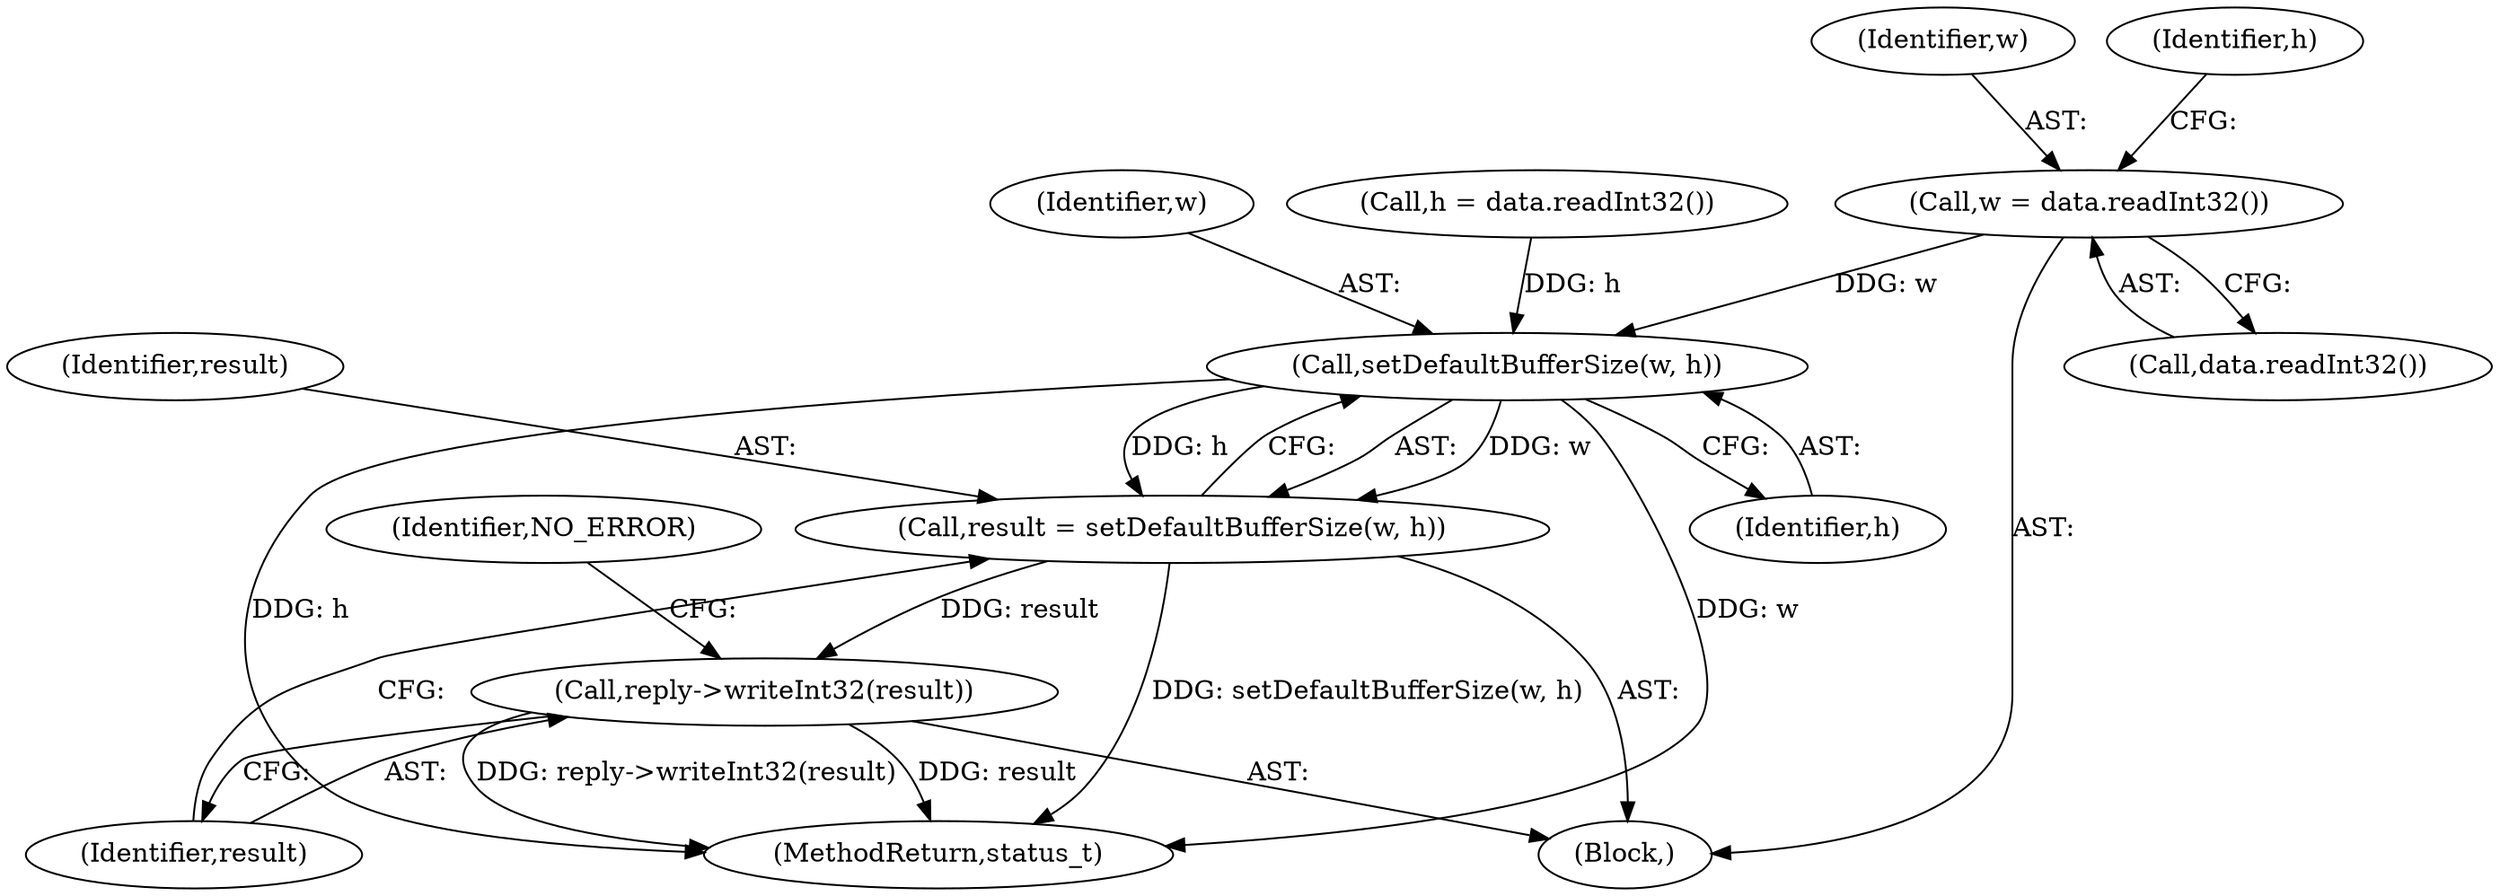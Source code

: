 digraph "0_Android_dded8fdbb700d6cc498debc69a780915bc34d755@API" {
"1000305" [label="(Call,w = data.readInt32())"];
"1000315" [label="(Call,setDefaultBufferSize(w, h))"];
"1000313" [label="(Call,result = setDefaultBufferSize(w, h))"];
"1000318" [label="(Call,reply->writeInt32(result))"];
"1000306" [label="(Identifier,w)"];
"1000318" [label="(Call,reply->writeInt32(result))"];
"1000313" [label="(Call,result = setDefaultBufferSize(w, h))"];
"1000307" [label="(Call,data.readInt32())"];
"1000314" [label="(Identifier,result)"];
"1000319" [label="(Identifier,result)"];
"1000315" [label="(Call,setDefaultBufferSize(w, h))"];
"1000321" [label="(Identifier,NO_ERROR)"];
"1000310" [label="(Identifier,h)"];
"1000476" [label="(MethodReturn,status_t)"];
"1000299" [label="(Block,)"];
"1000305" [label="(Call,w = data.readInt32())"];
"1000317" [label="(Identifier,h)"];
"1000316" [label="(Identifier,w)"];
"1000309" [label="(Call,h = data.readInt32())"];
"1000305" -> "1000299"  [label="AST: "];
"1000305" -> "1000307"  [label="CFG: "];
"1000306" -> "1000305"  [label="AST: "];
"1000307" -> "1000305"  [label="AST: "];
"1000310" -> "1000305"  [label="CFG: "];
"1000305" -> "1000315"  [label="DDG: w"];
"1000315" -> "1000313"  [label="AST: "];
"1000315" -> "1000317"  [label="CFG: "];
"1000316" -> "1000315"  [label="AST: "];
"1000317" -> "1000315"  [label="AST: "];
"1000313" -> "1000315"  [label="CFG: "];
"1000315" -> "1000476"  [label="DDG: w"];
"1000315" -> "1000476"  [label="DDG: h"];
"1000315" -> "1000313"  [label="DDG: w"];
"1000315" -> "1000313"  [label="DDG: h"];
"1000309" -> "1000315"  [label="DDG: h"];
"1000313" -> "1000299"  [label="AST: "];
"1000314" -> "1000313"  [label="AST: "];
"1000319" -> "1000313"  [label="CFG: "];
"1000313" -> "1000476"  [label="DDG: setDefaultBufferSize(w, h)"];
"1000313" -> "1000318"  [label="DDG: result"];
"1000318" -> "1000299"  [label="AST: "];
"1000318" -> "1000319"  [label="CFG: "];
"1000319" -> "1000318"  [label="AST: "];
"1000321" -> "1000318"  [label="CFG: "];
"1000318" -> "1000476"  [label="DDG: reply->writeInt32(result)"];
"1000318" -> "1000476"  [label="DDG: result"];
}
